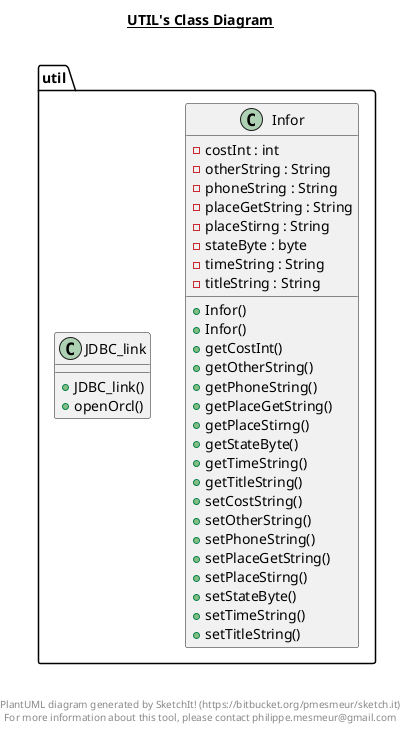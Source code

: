 @startuml

title __UTIL's Class Diagram__\n

  namespace util {
    class util.Infor {
        - costInt : int
        - otherString : String
        - phoneString : String
        - placeGetString : String
        - placeStirng : String
        - stateByte : byte
        - timeString : String
        - titleString : String
        + Infor()
        + Infor()
        + getCostInt()
        + getOtherString()
        + getPhoneString()
        + getPlaceGetString()
        + getPlaceStirng()
        + getStateByte()
        + getTimeString()
        + getTitleString()
        + setCostString()
        + setOtherString()
        + setPhoneString()
        + setPlaceGetString()
        + setPlaceStirng()
        + setStateByte()
        + setTimeString()
        + setTitleString()
    }
  }
  

  namespace util {
    class util.JDBC_link {
        + JDBC_link()
        + openOrcl()
    }
  }
  



right footer


PlantUML diagram generated by SketchIt! (https://bitbucket.org/pmesmeur/sketch.it)
For more information about this tool, please contact philippe.mesmeur@gmail.com
endfooter

@enduml
